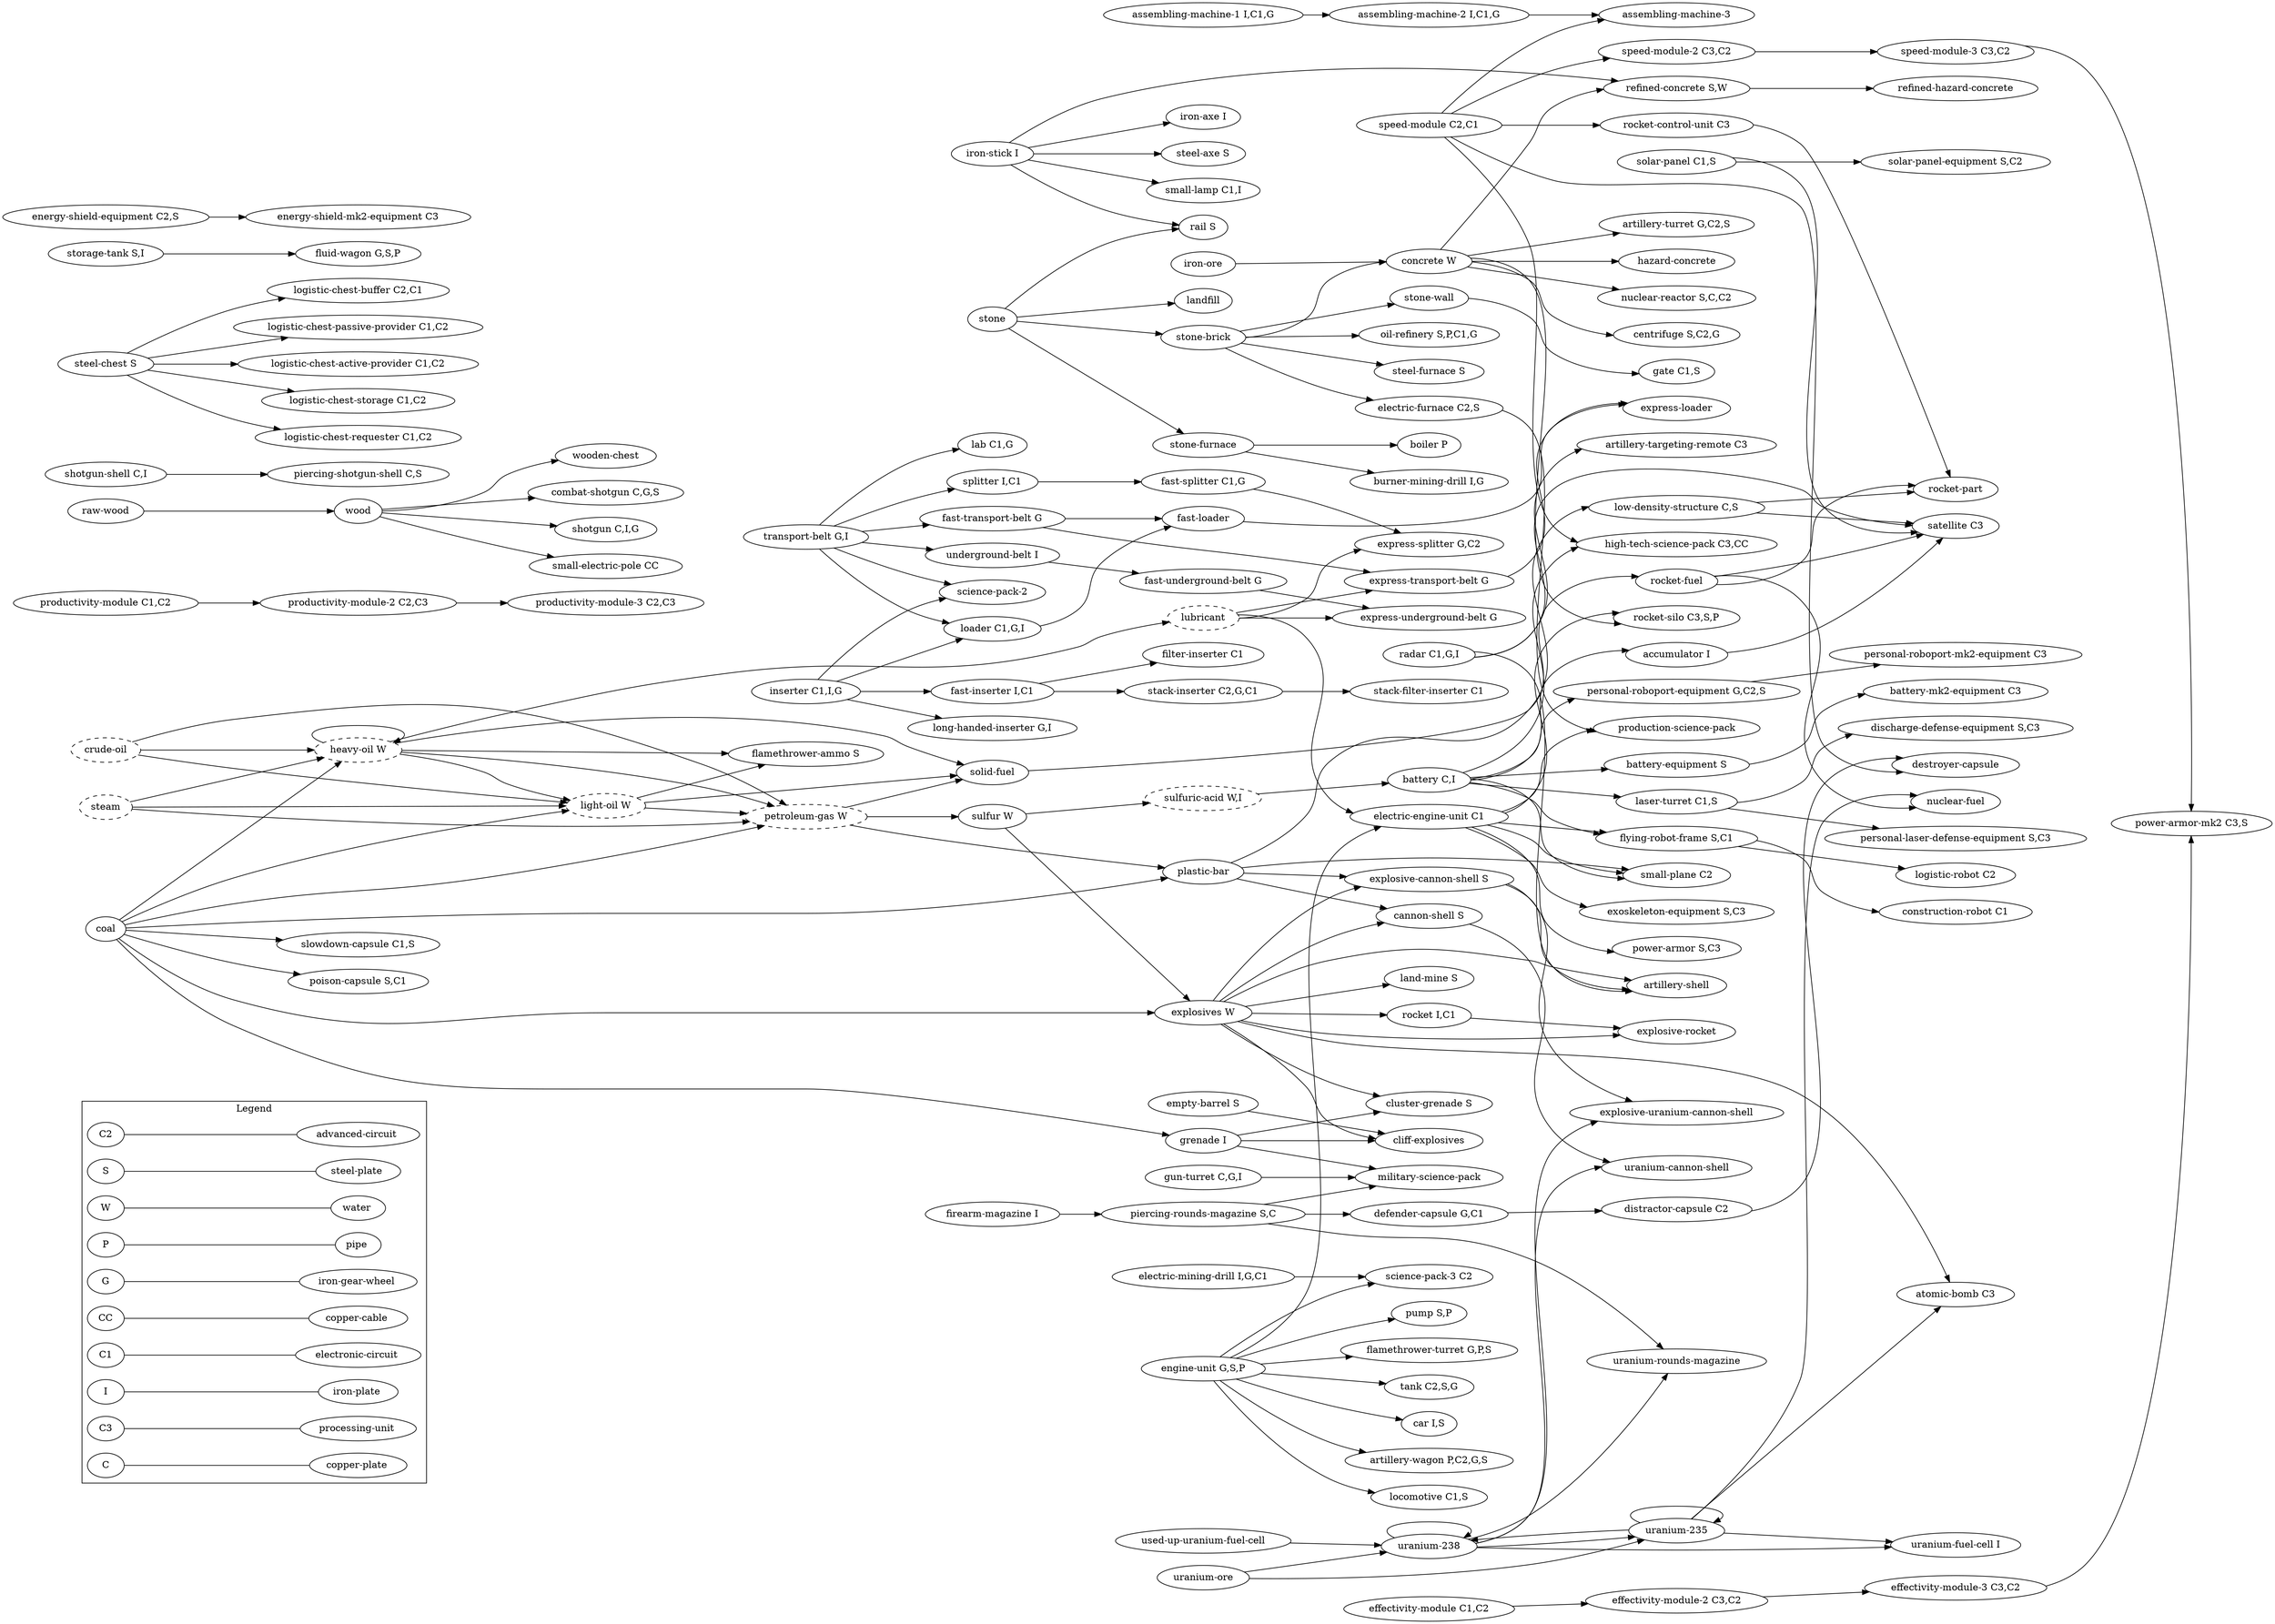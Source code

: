 digraph {
rankdir=LR;
subgraph cluster_legend {
label = "Legend";
style=solid;
"C2" -> "advanced-circuit " [dir=none];
"S" -> "steel-plate " [dir=none];
"W" -> "water " [dir=none];
"P" -> "pipe " [dir=none];
"G" -> "iron-gear-wheel " [dir=none];
"CC" -> "copper-cable " [dir=none];
"C1" -> "electronic-circuit " [dir=none];
"I" -> "iron-plate " [dir=none];
"C3" -> "processing-unit " [dir=none];
"C" -> "copper-plate " [dir=none];
}
"light-oil W" [style=dashed];
"heavy-oil W" [style=dashed];
"steam" [style=dashed];
"sulfuric-acid W,I" [style=dashed];
"petroleum-gas W" [style=dashed];
"lubricant" [style=dashed];
"crude-oil" [style=dashed];
"explosives W" -> "explosive-rocket";
"crude-oil" -> "heavy-oil W";
"battery C,I" -> "battery-equipment S";
"empty-barrel S" -> "cliff-explosives";
"transport-belt G,I" -> "fast-transport-belt G";
"petroleum-gas W" -> "plastic-bar";
"effectivity-module-3 C3,C2" -> "power-armor-mk2 C3,S";
"crude-oil" -> "petroleum-gas W";
"battery C,I" -> "laser-turret C1,S";
"coal" -> "petroleum-gas W";
"explosives W" -> "rocket I,C1";
"assembling-machine-2 I,C1,G" -> "assembling-machine-3";
"engine-unit G,S,P" -> "science-pack-3 C2";
"coal" -> "plastic-bar";
"stone-furnace" -> "boiler P";
"concrete W" -> "artillery-turret G,C2,S";
"explosives W" -> "land-mine S";
"productivity-module-2 C2,C3" -> "productivity-module-3 C2,C3";
"defender-capsule G,C1" -> "distractor-capsule C2";
"lubricant" -> "express-transport-belt G";
"explosives W" -> "cluster-grenade S";
"uranium-238" -> "explosive-uranium-cannon-shell";
"raw-wood" -> "wood";
"rocket-fuel" -> "rocket-part";
"iron-stick I" -> "iron-axe I";
"lubricant" -> "electric-engine-unit C1";
"wood" -> "wooden-chest";
"personal-roboport-equipment G,C2,S" -> "personal-roboport-mk2-equipment C3";
"transport-belt G,I" -> "science-pack-2";
"stone-brick" -> "steel-furnace S";
"shotgun-shell C,I" -> "piercing-shotgun-shell C,S";
"steam" -> "light-oil W";
"solar-panel C1,S" -> "satellite C3";
"stone" -> "rail S";
"fast-inserter I,C1" -> "stack-inserter C2,G,C1";
"explosive-cannon-shell S" -> "explosive-uranium-cannon-shell";
"light-oil W" -> "solid-fuel";
"lubricant" -> "express-splitter G,C2";
"uranium-238" -> "uranium-235";
"heavy-oil W" -> "petroleum-gas W";
"uranium-238" -> "uranium-238";
"iron-stick I" -> "steel-axe S";
"underground-belt I" -> "fast-underground-belt G";
"cannon-shell S" -> "uranium-cannon-shell";
"uranium-238" -> "uranium-cannon-shell";
"rocket-fuel" -> "satellite C3";
"coal" -> "grenade I";
"plastic-bar" -> "small-plane C2";
"inserter C1,I,G" -> "science-pack-2";
"battery C,I" -> "personal-roboport-equipment G,C2,S";
"speed-module-3 C3,C2" -> "power-armor-mk2 C3,S";
"laser-turret C1,S" -> "personal-laser-defense-equipment S,C3";
"electric-engine-unit C1" -> "rocket-silo C3,S,P";
"speed-module C2,C1" -> "destroyer-capsule";
"coal" -> "slowdown-capsule C1,S";
"heavy-oil W" -> "solid-fuel";
"lubricant" -> "express-underground-belt G";
"steam" -> "heavy-oil W";
"explosives W" -> "cannon-shell S";
"fast-loader" -> "express-loader";
"distractor-capsule C2" -> "destroyer-capsule";
"speed-module C2,C1" -> "rocket-control-unit C3";
"solar-panel C1,S" -> "solar-panel-equipment S,C2";
"solid-fuel" -> "rocket-fuel";
"fast-underground-belt G" -> "express-underground-belt G";
"inserter C1,I,G" -> "loader C1,G,I";
"grenade I" -> "military-science-pack";
"iron-stick I" -> "small-lamp C1,I";
"speed-module C2,C1" -> "high-tech-science-pack C3,CC";
"steel-chest S" -> "logistic-chest-buffer C2,C1";
"electric-furnace C2,S" -> "production-science-pack";
"firearm-magazine I" -> "piercing-rounds-magazine S,C";
"uranium-238" -> "uranium-fuel-cell I";
"speed-module-2 C3,C2" -> "speed-module-3 C3,C2";
"electric-engine-unit C1" -> "flying-robot-frame S,C1";
"concrete W" -> "hazard-concrete";
"inserter C1,I,G" -> "fast-inserter I,C1";
"battery-equipment S" -> "battery-mk2-equipment C3";
"engine-unit G,S,P" -> "flamethrower-turret G,P,S";
"heavy-oil W" -> "lubricant";
"grenade I" -> "cliff-explosives";
"transport-belt G,I" -> "loader C1,G,I";
"storage-tank S,I" -> "fluid-wagon G,S,P";
"explosive-cannon-shell S" -> "artillery-shell";
"plastic-bar" -> "explosive-cannon-shell S";
"stone-brick" -> "stone-wall";
"steel-chest S" -> "logistic-chest-passive-provider C1,C2";
"heavy-oil W" -> "flamethrower-ammo S";
"uranium-238" -> "uranium-rounds-magazine";
"engine-unit G,S,P" -> "tank C2,S,G";
"sulfuric-acid W,I" -> "battery C,I";
"stack-inserter C2,G,C1" -> "stack-filter-inserter C1";
"piercing-rounds-magazine S,C" -> "defender-capsule G,C1";
"coal" -> "explosives W";
"radar C1,G,I" -> "satellite C3";
"stone" -> "stone-furnace";
"uranium-235" -> "uranium-235";
"iron-ore" -> "concrete W";
"uranium-235" -> "uranium-238";
"grenade I" -> "cluster-grenade S";
"concrete W" -> "nuclear-reactor S,C,C2";
"steel-chest S" -> "logistic-chest-active-provider C1,C2";
"electric-engine-unit C1" -> "small-plane C2";
"uranium-235" -> "nuclear-fuel";
"effectivity-module-2 C3,C2" -> "effectivity-module-3 C3,C2";
"stone" -> "stone-brick";
"iron-stick I" -> "refined-concrete S,W";
"gun-turret C,G,I" -> "military-science-pack";
"uranium-235" -> "atomic-bomb C3";
"laser-turret C1,S" -> "discharge-defense-equipment S,C3";
"sulfur W" -> "explosives W";
"fast-inserter I,C1" -> "filter-inserter C1";
"low-density-structure C,S" -> "rocket-part";
"transport-belt G,I" -> "lab C1,G";
"refined-concrete S,W" -> "refined-hazard-concrete";
"energy-shield-equipment C2,S" -> "energy-shield-mk2-equipment C3";
"effectivity-module C1,C2" -> "effectivity-module-2 C3,C2";
"sulfur W" -> "sulfuric-acid W,I";
"light-oil W" -> "flamethrower-ammo S";
"concrete W" -> "rocket-silo C3,S,P";
"stone-wall" -> "gate C1,S";
"electric-engine-unit C1" -> "production-science-pack";
"electric-engine-unit C1" -> "exoskeleton-equipment S,C3";
"rocket-fuel" -> "nuclear-fuel";
"stone-brick" -> "concrete W";
"used-up-uranium-fuel-cell" -> "uranium-238";
"accumulator I" -> "satellite C3";
"iron-stick I" -> "rail S";
"battery C,I" -> "high-tech-science-pack C3,CC";
"radar C1,G,I" -> "artillery-targeting-remote C3";
"loader C1,G,I" -> "fast-loader";
"stone-brick" -> "oil-refinery S,P,C1,G";
"uranium-ore" -> "uranium-235";
"uranium-ore" -> "uranium-238";
"engine-unit G,S,P" -> "car I,S";
"uranium-235" -> "uranium-fuel-cell I";
"stone-brick" -> "electric-furnace C2,S";
"stone-furnace" -> "burner-mining-drill I,G";
"express-transport-belt G" -> "express-loader";
"radar C1,G,I" -> "artillery-shell";
"explosives W" -> "artillery-shell";
"engine-unit G,S,P" -> "electric-engine-unit C1";
"fast-transport-belt G" -> "fast-loader";
"steam" -> "petroleum-gas W";
"assembling-machine-1 I,C1,G" -> "assembling-machine-2 I,C1,G";
"battery C,I" -> "flying-robot-frame S,C1";
"engine-unit G,S,P" -> "artillery-wagon P,C2,G,S";
"engine-unit G,S,P" -> "locomotive C1,S";
"engine-unit G,S,P" -> "pump S,P";
"speed-module C2,C1" -> "assembling-machine-3";
"explosives W" -> "atomic-bomb C3";
"explosives W" -> "explosive-cannon-shell S";
"flying-robot-frame S,C1" -> "logistic-robot C2";
"explosives W" -> "cliff-explosives";
"piercing-rounds-magazine S,C" -> "uranium-rounds-magazine";
"electric-mining-drill I,G,C1" -> "science-pack-3 C2";
"flying-robot-frame S,C1" -> "construction-robot C1";
"concrete W" -> "refined-concrete S,W";
"petroleum-gas W" -> "sulfur W";
"battery C,I" -> "accumulator I";
"wood" -> "combat-shotgun C,G,S";
"coal" -> "light-oil W";
"light-oil W" -> "petroleum-gas W";
"coal" -> "poison-capsule S,C1";
"productivity-module C1,C2" -> "productivity-module-2 C2,C3";
"piercing-rounds-magazine S,C" -> "military-science-pack";
"battery C,I" -> "small-plane C2";
"wood" -> "shotgun C,I,G";
"crude-oil" -> "light-oil W";
"plastic-bar" -> "cannon-shell S";
"steel-chest S" -> "logistic-chest-storage C1,C2";
"coal" -> "heavy-oil W";
"transport-belt G,I" -> "splitter I,C1";
"wood" -> "small-electric-pole CC";
"rocket-control-unit C3" -> "rocket-part";
"fast-splitter C1,G" -> "express-splitter G,C2";
"stone" -> "landfill";
"transport-belt G,I" -> "underground-belt I";
"rocket I,C1" -> "explosive-rocket";
"steel-chest S" -> "logistic-chest-requester C1,C2";
"speed-module C2,C1" -> "speed-module-2 C3,C2";
"heavy-oil W" -> "light-oil W";
"concrete W" -> "centrifuge S,C2,G";
"electric-engine-unit C1" -> "power-armor S,C3";
"fast-transport-belt G" -> "express-transport-belt G";
"low-density-structure C,S" -> "satellite C3";
"inserter C1,I,G" -> "long-handed-inserter G,I";
"plastic-bar" -> "low-density-structure C,S";
"petroleum-gas W" -> "solid-fuel";
"heavy-oil W" -> "heavy-oil W";
"splitter I,C1" -> "fast-splitter C1,G";
}
